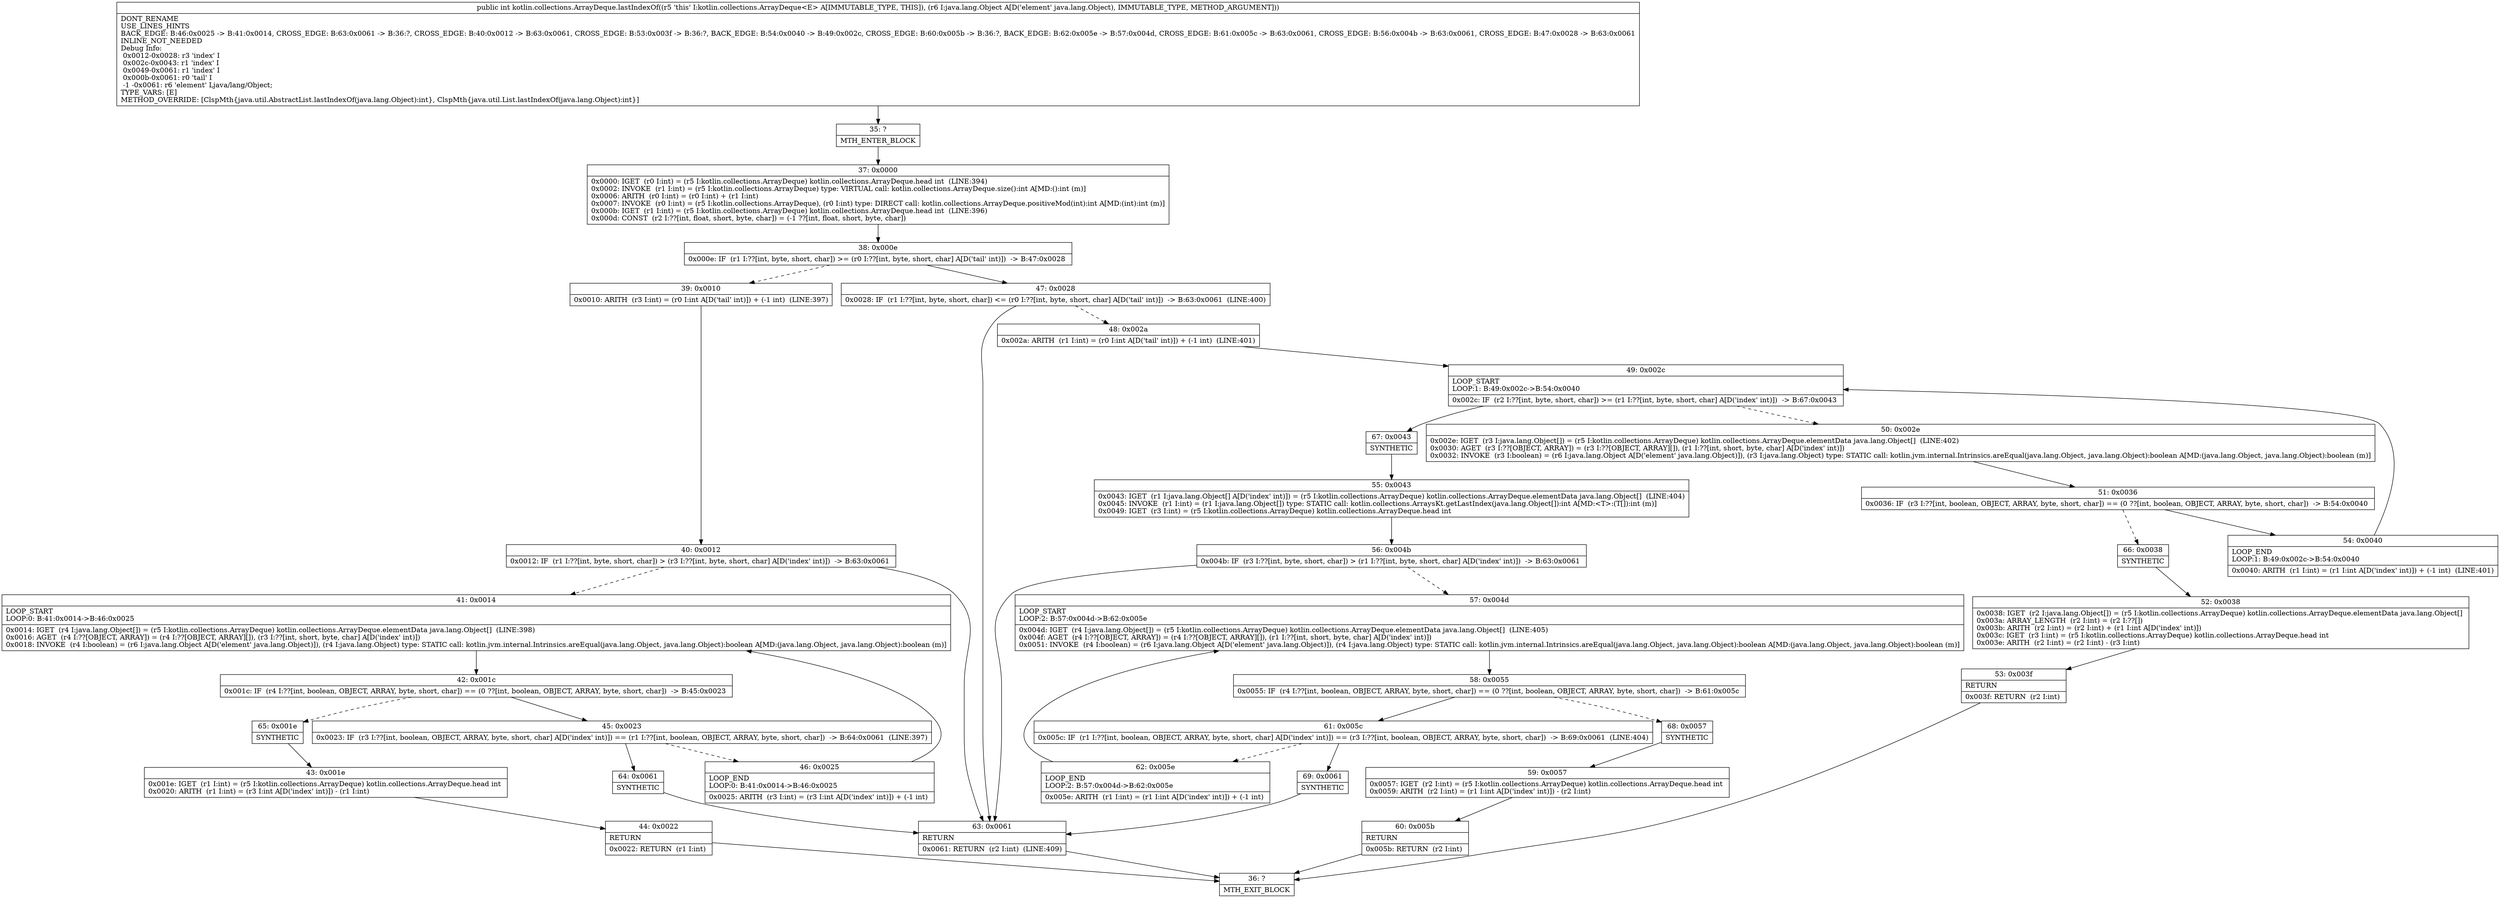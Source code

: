 digraph "CFG forkotlin.collections.ArrayDeque.lastIndexOf(Ljava\/lang\/Object;)I" {
Node_35 [shape=record,label="{35\:\ ?|MTH_ENTER_BLOCK\l}"];
Node_37 [shape=record,label="{37\:\ 0x0000|0x0000: IGET  (r0 I:int) = (r5 I:kotlin.collections.ArrayDeque) kotlin.collections.ArrayDeque.head int  (LINE:394)\l0x0002: INVOKE  (r1 I:int) = (r5 I:kotlin.collections.ArrayDeque) type: VIRTUAL call: kotlin.collections.ArrayDeque.size():int A[MD:():int (m)]\l0x0006: ARITH  (r0 I:int) = (r0 I:int) + (r1 I:int) \l0x0007: INVOKE  (r0 I:int) = (r5 I:kotlin.collections.ArrayDeque), (r0 I:int) type: DIRECT call: kotlin.collections.ArrayDeque.positiveMod(int):int A[MD:(int):int (m)]\l0x000b: IGET  (r1 I:int) = (r5 I:kotlin.collections.ArrayDeque) kotlin.collections.ArrayDeque.head int  (LINE:396)\l0x000d: CONST  (r2 I:??[int, float, short, byte, char]) = (\-1 ??[int, float, short, byte, char]) \l}"];
Node_38 [shape=record,label="{38\:\ 0x000e|0x000e: IF  (r1 I:??[int, byte, short, char]) \>= (r0 I:??[int, byte, short, char] A[D('tail' int)])  \-\> B:47:0x0028 \l}"];
Node_39 [shape=record,label="{39\:\ 0x0010|0x0010: ARITH  (r3 I:int) = (r0 I:int A[D('tail' int)]) + (\-1 int)  (LINE:397)\l}"];
Node_40 [shape=record,label="{40\:\ 0x0012|0x0012: IF  (r1 I:??[int, byte, short, char]) \> (r3 I:??[int, byte, short, char] A[D('index' int)])  \-\> B:63:0x0061 \l}"];
Node_41 [shape=record,label="{41\:\ 0x0014|LOOP_START\lLOOP:0: B:41:0x0014\-\>B:46:0x0025\l|0x0014: IGET  (r4 I:java.lang.Object[]) = (r5 I:kotlin.collections.ArrayDeque) kotlin.collections.ArrayDeque.elementData java.lang.Object[]  (LINE:398)\l0x0016: AGET  (r4 I:??[OBJECT, ARRAY]) = (r4 I:??[OBJECT, ARRAY][]), (r3 I:??[int, short, byte, char] A[D('index' int)]) \l0x0018: INVOKE  (r4 I:boolean) = (r6 I:java.lang.Object A[D('element' java.lang.Object)]), (r4 I:java.lang.Object) type: STATIC call: kotlin.jvm.internal.Intrinsics.areEqual(java.lang.Object, java.lang.Object):boolean A[MD:(java.lang.Object, java.lang.Object):boolean (m)]\l}"];
Node_42 [shape=record,label="{42\:\ 0x001c|0x001c: IF  (r4 I:??[int, boolean, OBJECT, ARRAY, byte, short, char]) == (0 ??[int, boolean, OBJECT, ARRAY, byte, short, char])  \-\> B:45:0x0023 \l}"];
Node_45 [shape=record,label="{45\:\ 0x0023|0x0023: IF  (r3 I:??[int, boolean, OBJECT, ARRAY, byte, short, char] A[D('index' int)]) == (r1 I:??[int, boolean, OBJECT, ARRAY, byte, short, char])  \-\> B:64:0x0061  (LINE:397)\l}"];
Node_46 [shape=record,label="{46\:\ 0x0025|LOOP_END\lLOOP:0: B:41:0x0014\-\>B:46:0x0025\l|0x0025: ARITH  (r3 I:int) = (r3 I:int A[D('index' int)]) + (\-1 int) \l}"];
Node_64 [shape=record,label="{64\:\ 0x0061|SYNTHETIC\l}"];
Node_65 [shape=record,label="{65\:\ 0x001e|SYNTHETIC\l}"];
Node_43 [shape=record,label="{43\:\ 0x001e|0x001e: IGET  (r1 I:int) = (r5 I:kotlin.collections.ArrayDeque) kotlin.collections.ArrayDeque.head int \l0x0020: ARITH  (r1 I:int) = (r3 I:int A[D('index' int)]) \- (r1 I:int) \l}"];
Node_44 [shape=record,label="{44\:\ 0x0022|RETURN\l|0x0022: RETURN  (r1 I:int) \l}"];
Node_36 [shape=record,label="{36\:\ ?|MTH_EXIT_BLOCK\l}"];
Node_63 [shape=record,label="{63\:\ 0x0061|RETURN\l|0x0061: RETURN  (r2 I:int)  (LINE:409)\l}"];
Node_47 [shape=record,label="{47\:\ 0x0028|0x0028: IF  (r1 I:??[int, byte, short, char]) \<= (r0 I:??[int, byte, short, char] A[D('tail' int)])  \-\> B:63:0x0061  (LINE:400)\l}"];
Node_48 [shape=record,label="{48\:\ 0x002a|0x002a: ARITH  (r1 I:int) = (r0 I:int A[D('tail' int)]) + (\-1 int)  (LINE:401)\l}"];
Node_49 [shape=record,label="{49\:\ 0x002c|LOOP_START\lLOOP:1: B:49:0x002c\-\>B:54:0x0040\l|0x002c: IF  (r2 I:??[int, byte, short, char]) \>= (r1 I:??[int, byte, short, char] A[D('index' int)])  \-\> B:67:0x0043 \l}"];
Node_50 [shape=record,label="{50\:\ 0x002e|0x002e: IGET  (r3 I:java.lang.Object[]) = (r5 I:kotlin.collections.ArrayDeque) kotlin.collections.ArrayDeque.elementData java.lang.Object[]  (LINE:402)\l0x0030: AGET  (r3 I:??[OBJECT, ARRAY]) = (r3 I:??[OBJECT, ARRAY][]), (r1 I:??[int, short, byte, char] A[D('index' int)]) \l0x0032: INVOKE  (r3 I:boolean) = (r6 I:java.lang.Object A[D('element' java.lang.Object)]), (r3 I:java.lang.Object) type: STATIC call: kotlin.jvm.internal.Intrinsics.areEqual(java.lang.Object, java.lang.Object):boolean A[MD:(java.lang.Object, java.lang.Object):boolean (m)]\l}"];
Node_51 [shape=record,label="{51\:\ 0x0036|0x0036: IF  (r3 I:??[int, boolean, OBJECT, ARRAY, byte, short, char]) == (0 ??[int, boolean, OBJECT, ARRAY, byte, short, char])  \-\> B:54:0x0040 \l}"];
Node_54 [shape=record,label="{54\:\ 0x0040|LOOP_END\lLOOP:1: B:49:0x002c\-\>B:54:0x0040\l|0x0040: ARITH  (r1 I:int) = (r1 I:int A[D('index' int)]) + (\-1 int)  (LINE:401)\l}"];
Node_66 [shape=record,label="{66\:\ 0x0038|SYNTHETIC\l}"];
Node_52 [shape=record,label="{52\:\ 0x0038|0x0038: IGET  (r2 I:java.lang.Object[]) = (r5 I:kotlin.collections.ArrayDeque) kotlin.collections.ArrayDeque.elementData java.lang.Object[] \l0x003a: ARRAY_LENGTH  (r2 I:int) = (r2 I:??[]) \l0x003b: ARITH  (r2 I:int) = (r2 I:int) + (r1 I:int A[D('index' int)]) \l0x003c: IGET  (r3 I:int) = (r5 I:kotlin.collections.ArrayDeque) kotlin.collections.ArrayDeque.head int \l0x003e: ARITH  (r2 I:int) = (r2 I:int) \- (r3 I:int) \l}"];
Node_53 [shape=record,label="{53\:\ 0x003f|RETURN\l|0x003f: RETURN  (r2 I:int) \l}"];
Node_67 [shape=record,label="{67\:\ 0x0043|SYNTHETIC\l}"];
Node_55 [shape=record,label="{55\:\ 0x0043|0x0043: IGET  (r1 I:java.lang.Object[] A[D('index' int)]) = (r5 I:kotlin.collections.ArrayDeque) kotlin.collections.ArrayDeque.elementData java.lang.Object[]  (LINE:404)\l0x0045: INVOKE  (r1 I:int) = (r1 I:java.lang.Object[]) type: STATIC call: kotlin.collections.ArraysKt.getLastIndex(java.lang.Object[]):int A[MD:\<T\>:(T[]):int (m)]\l0x0049: IGET  (r3 I:int) = (r5 I:kotlin.collections.ArrayDeque) kotlin.collections.ArrayDeque.head int \l}"];
Node_56 [shape=record,label="{56\:\ 0x004b|0x004b: IF  (r3 I:??[int, byte, short, char]) \> (r1 I:??[int, byte, short, char] A[D('index' int)])  \-\> B:63:0x0061 \l}"];
Node_57 [shape=record,label="{57\:\ 0x004d|LOOP_START\lLOOP:2: B:57:0x004d\-\>B:62:0x005e\l|0x004d: IGET  (r4 I:java.lang.Object[]) = (r5 I:kotlin.collections.ArrayDeque) kotlin.collections.ArrayDeque.elementData java.lang.Object[]  (LINE:405)\l0x004f: AGET  (r4 I:??[OBJECT, ARRAY]) = (r4 I:??[OBJECT, ARRAY][]), (r1 I:??[int, short, byte, char] A[D('index' int)]) \l0x0051: INVOKE  (r4 I:boolean) = (r6 I:java.lang.Object A[D('element' java.lang.Object)]), (r4 I:java.lang.Object) type: STATIC call: kotlin.jvm.internal.Intrinsics.areEqual(java.lang.Object, java.lang.Object):boolean A[MD:(java.lang.Object, java.lang.Object):boolean (m)]\l}"];
Node_58 [shape=record,label="{58\:\ 0x0055|0x0055: IF  (r4 I:??[int, boolean, OBJECT, ARRAY, byte, short, char]) == (0 ??[int, boolean, OBJECT, ARRAY, byte, short, char])  \-\> B:61:0x005c \l}"];
Node_61 [shape=record,label="{61\:\ 0x005c|0x005c: IF  (r1 I:??[int, boolean, OBJECT, ARRAY, byte, short, char] A[D('index' int)]) == (r3 I:??[int, boolean, OBJECT, ARRAY, byte, short, char])  \-\> B:69:0x0061  (LINE:404)\l}"];
Node_62 [shape=record,label="{62\:\ 0x005e|LOOP_END\lLOOP:2: B:57:0x004d\-\>B:62:0x005e\l|0x005e: ARITH  (r1 I:int) = (r1 I:int A[D('index' int)]) + (\-1 int) \l}"];
Node_69 [shape=record,label="{69\:\ 0x0061|SYNTHETIC\l}"];
Node_68 [shape=record,label="{68\:\ 0x0057|SYNTHETIC\l}"];
Node_59 [shape=record,label="{59\:\ 0x0057|0x0057: IGET  (r2 I:int) = (r5 I:kotlin.collections.ArrayDeque) kotlin.collections.ArrayDeque.head int \l0x0059: ARITH  (r2 I:int) = (r1 I:int A[D('index' int)]) \- (r2 I:int) \l}"];
Node_60 [shape=record,label="{60\:\ 0x005b|RETURN\l|0x005b: RETURN  (r2 I:int) \l}"];
MethodNode[shape=record,label="{public int kotlin.collections.ArrayDeque.lastIndexOf((r5 'this' I:kotlin.collections.ArrayDeque\<E\> A[IMMUTABLE_TYPE, THIS]), (r6 I:java.lang.Object A[D('element' java.lang.Object), IMMUTABLE_TYPE, METHOD_ARGUMENT]))  | DONT_RENAME\lUSE_LINES_HINTS\lBACK_EDGE: B:46:0x0025 \-\> B:41:0x0014, CROSS_EDGE: B:63:0x0061 \-\> B:36:?, CROSS_EDGE: B:40:0x0012 \-\> B:63:0x0061, CROSS_EDGE: B:53:0x003f \-\> B:36:?, BACK_EDGE: B:54:0x0040 \-\> B:49:0x002c, CROSS_EDGE: B:60:0x005b \-\> B:36:?, BACK_EDGE: B:62:0x005e \-\> B:57:0x004d, CROSS_EDGE: B:61:0x005c \-\> B:63:0x0061, CROSS_EDGE: B:56:0x004b \-\> B:63:0x0061, CROSS_EDGE: B:47:0x0028 \-\> B:63:0x0061\lINLINE_NOT_NEEDED\lDebug Info:\l  0x0012\-0x0028: r3 'index' I\l  0x002c\-0x0043: r1 'index' I\l  0x0049\-0x0061: r1 'index' I\l  0x000b\-0x0061: r0 'tail' I\l  \-1 \-0x0061: r6 'element' Ljava\/lang\/Object;\lTYPE_VARS: [E]\lMETHOD_OVERRIDE: [ClspMth\{java.util.AbstractList.lastIndexOf(java.lang.Object):int\}, ClspMth\{java.util.List.lastIndexOf(java.lang.Object):int\}]\l}"];
MethodNode -> Node_35;Node_35 -> Node_37;
Node_37 -> Node_38;
Node_38 -> Node_39[style=dashed];
Node_38 -> Node_47;
Node_39 -> Node_40;
Node_40 -> Node_41[style=dashed];
Node_40 -> Node_63;
Node_41 -> Node_42;
Node_42 -> Node_45;
Node_42 -> Node_65[style=dashed];
Node_45 -> Node_46[style=dashed];
Node_45 -> Node_64;
Node_46 -> Node_41;
Node_64 -> Node_63;
Node_65 -> Node_43;
Node_43 -> Node_44;
Node_44 -> Node_36;
Node_63 -> Node_36;
Node_47 -> Node_48[style=dashed];
Node_47 -> Node_63;
Node_48 -> Node_49;
Node_49 -> Node_50[style=dashed];
Node_49 -> Node_67;
Node_50 -> Node_51;
Node_51 -> Node_54;
Node_51 -> Node_66[style=dashed];
Node_54 -> Node_49;
Node_66 -> Node_52;
Node_52 -> Node_53;
Node_53 -> Node_36;
Node_67 -> Node_55;
Node_55 -> Node_56;
Node_56 -> Node_57[style=dashed];
Node_56 -> Node_63;
Node_57 -> Node_58;
Node_58 -> Node_61;
Node_58 -> Node_68[style=dashed];
Node_61 -> Node_62[style=dashed];
Node_61 -> Node_69;
Node_62 -> Node_57;
Node_69 -> Node_63;
Node_68 -> Node_59;
Node_59 -> Node_60;
Node_60 -> Node_36;
}

